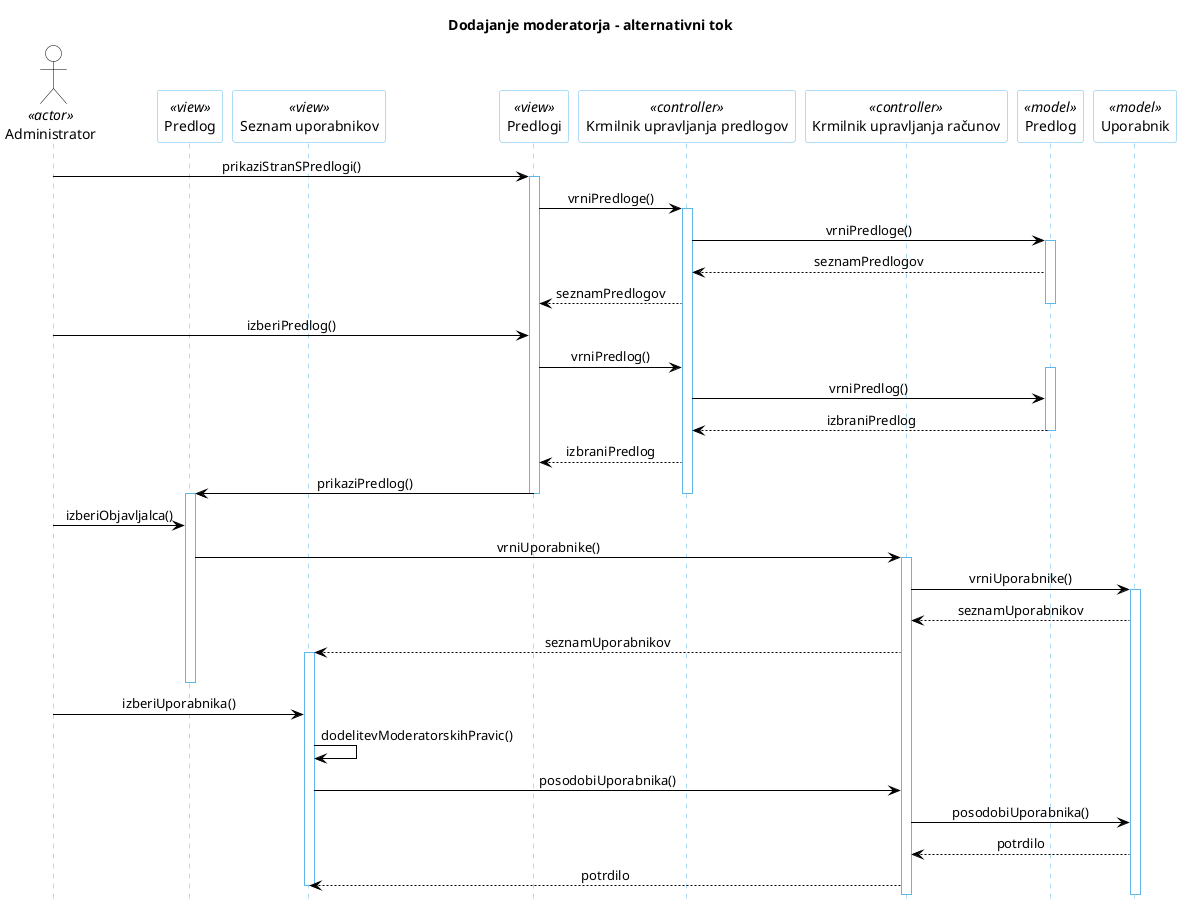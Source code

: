 @startuml ModeratorAlt

hide footbox

skinparam backgroundcolor white
skinparam defaultTextAlignment center
skinparam actorBorderColor black
skinparam actorBackgroundColor white
skinparam arrowColor black  
skinparam sequenceLifeLineBorderColor #5FB8EC
skinparam sequenceParticipantBorderColor #5FB8EC
skinparam sequenceParticipantBackgroundColor white

title "Dodajanje moderatorja - alternativni tok"

actor "Administrator" AS U1 <<actor>>

participant "Predlog" as R7 <<view>>
participant "Seznam uporabnikov" as R8 <<view>>
participant "Predlogi" as R5 <<view>>
participant "Krmilnik upravljanja predlogov" as R2 <<controller>>
participant "Krmilnik upravljanja računov" as R9 <<controller>>

participant "Predlog" as R6 <<model>>
participant "Uporabnik" as R4 <<model>>

'

U1 -> R5: prikaziStranSPredlogi()
activate R5
R5 -> R2: vrniPredloge()
activate R2
R2 -> R6: vrniPredloge()
activate R6
R6 -[dotted]> R2: seznamPredlogov
R2 -[dotted]> R5: seznamPredlogov
deactivate R6
U1 -> R5: izberiPredlog()
R5 -> R2: vrniPredlog()
activate R6
R2 -> R6: vrniPredlog()
R6 -[dotted]> R2: izbraniPredlog
deactivate R6
R2 -[dotted]> R5: izbraniPredlog
R5 -> R7: prikaziPredlog()
deactivate R2
deactivate R5
activate R7
U1 -> R7: izberiObjavljalca()

R7 -> R9: vrniUporabnike()
activate R9
R9 -> R4: vrniUporabnike()
activate R4
R4 -[dotted]> R9: seznamUporabnikov
R9 -[dotted]> R8: seznamUporabnikov

activate R8

deactivate R7
U1 -> R8: izberiUporabnika()
R8 -> R8: dodelitevModeratorskihPravic()
'R8 -> R8: potrditev()

R8 -> R9: posodobiUporabnika()
R9 -> R4: posodobiUporabnika()

R4 -[dotted]> R9: potrdilo
R9 -[dotted]> R8: potrdilo

deactivate R8






'R5 -> R5: prikaziPredloge()
'U1 -> R5: izpolniObrazec()
'U1 -> R5: potrdi()

'activate R2

'R5 -> R2: ustvariRacunModeratorja()

'R2 -> R2: poljaIzpolnjena()

'activate R4
'R2 -> R4: preveriUnikatnostUporabniskegaImena()
'R4 -[dotted]> R2: jeUnikatno()
'R2 -> R4: dodajUporabnika()
'R4 -[dotted]> R2: potrdilo()
'deactivate R4


'R2 -[dotted]> R5: Potrdilo()
'R5 -> R5: obvestiloUspesnoDodajanje()

@enduml
